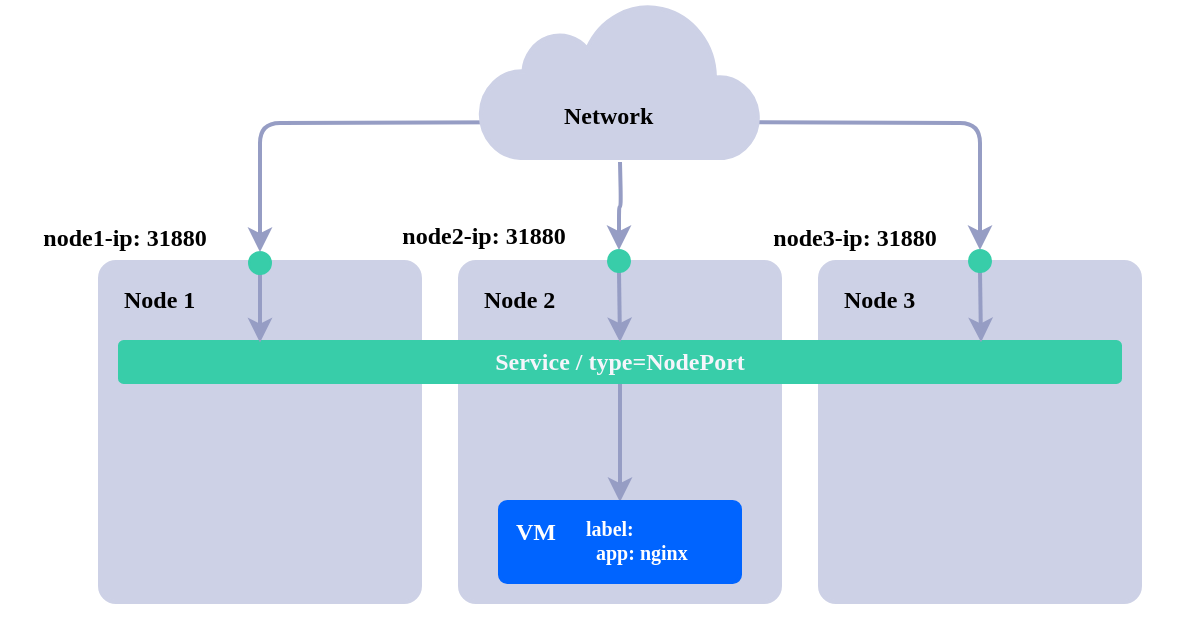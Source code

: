<mxfile>
    <diagram id="6EXt89o7fHejoy0miyVt" name="Page-1">
        <mxGraphModel dx="1069" dy="1911" grid="1" gridSize="10" guides="1" tooltips="1" connect="1" arrows="1" fold="1" page="1" pageScale="1" pageWidth="850" pageHeight="1100" math="0" shadow="0">
            <root>
                <mxCell id="0"/>
                <mxCell id="1" parent="0"/>
                <mxCell id="142" value="" style="rounded=0;whiteSpace=wrap;html=1;fontFamily=JetBrains Mono;fontSource=https%3A%2F%2Ffonts.googleapis.com%2Fcss%3Ffamily%3DJetBrains%2BMono;fontSize=14;fillColor=#FFFFFF;strokeColor=none;" parent="1" vertex="1">
                    <mxGeometry x="160" y="-80" width="590" height="310" as="geometry"/>
                </mxCell>
                <mxCell id="143" value="" style="rounded=1;whiteSpace=wrap;html=1;fillColor=#cdd1e6;strokeColor=#cdd1e6;arcSize=5;strokeWidth=2;fontFamily=JetBrains Mono;fontSource=https%3A%2F%2Ffonts.googleapis.com%2Fcss%3Ffamily%3DJetBrains%2BMono;fillStyle=auto;fontSize=10;" parent="1" vertex="1">
                    <mxGeometry x="210" y="50" width="160" height="170" as="geometry"/>
                </mxCell>
                <mxCell id="144" value="Node 1" style="text;html=1;strokeColor=none;fillColor=none;align=left;verticalAlign=middle;whiteSpace=wrap;rounded=0;fontColor=default;strokeWidth=2;fontFamily=JetBrains Mono;fontSource=https%3A%2F%2Ffonts.googleapis.com%2Fcss%3Ffamily%3DJetBrains%2BMono;fontSize=12;fontStyle=1;" parent="1" vertex="1">
                    <mxGeometry x="220" y="59" width="60" height="20" as="geometry"/>
                </mxCell>
                <mxCell id="145" value="" style="rounded=1;whiteSpace=wrap;html=1;fillColor=#cdd1e6;strokeColor=#cdd1e6;arcSize=5;strokeWidth=2;fontFamily=JetBrains Mono;fontSource=https%3A%2F%2Ffonts.googleapis.com%2Fcss%3Ffamily%3DJetBrains%2BMono;fillStyle=auto;fontSize=10;" parent="1" vertex="1">
                    <mxGeometry x="390" y="50" width="160" height="170" as="geometry"/>
                </mxCell>
                <mxCell id="146" value="Node 2" style="text;html=1;strokeColor=none;fillColor=none;align=left;verticalAlign=middle;whiteSpace=wrap;rounded=0;fontColor=default;strokeWidth=2;fontFamily=JetBrains Mono;fontSource=https%3A%2F%2Ffonts.googleapis.com%2Fcss%3Ffamily%3DJetBrains%2BMono;fontSize=12;fontStyle=1;" parent="1" vertex="1">
                    <mxGeometry x="400" y="59" width="60" height="20" as="geometry"/>
                </mxCell>
                <mxCell id="147" value="" style="rounded=1;whiteSpace=wrap;html=1;fillColor=#cdd1e6;strokeColor=#cdd1e6;arcSize=5;strokeWidth=2;fontFamily=JetBrains Mono;fontSource=https%3A%2F%2Ffonts.googleapis.com%2Fcss%3Ffamily%3DJetBrains%2BMono;fillStyle=auto;fontSize=10;" parent="1" vertex="1">
                    <mxGeometry x="570" y="50" width="160" height="170" as="geometry"/>
                </mxCell>
                <mxCell id="148" value="Node 3" style="text;html=1;strokeColor=none;fillColor=none;align=left;verticalAlign=middle;whiteSpace=wrap;rounded=0;fontColor=default;strokeWidth=2;fontFamily=JetBrains Mono;fontSource=https%3A%2F%2Ffonts.googleapis.com%2Fcss%3Ffamily%3DJetBrains%2BMono;fontSize=12;fontStyle=1;" parent="1" vertex="1">
                    <mxGeometry x="580" y="59" width="60" height="20" as="geometry"/>
                </mxCell>
                <mxCell id="189" style="edgeStyle=none;html=1;exitX=0.5;exitY=1;exitDx=0;exitDy=0;entryX=0.5;entryY=0;entryDx=0;entryDy=0;fontSize=10;strokeColor=#969dc4;strokeWidth=2;fillColor=#969dc4;" parent="1" source="188" edge="1">
                    <mxGeometry relative="1" as="geometry">
                        <mxPoint x="470" y="170" as="targetPoint"/>
                    </mxGeometry>
                </mxCell>
                <mxCell id="188" value="Service / type=NodePort" style="rounded=1;whiteSpace=wrap;html=1;strokeColor=#38cda9;strokeWidth=2;fontFamily=JetBrains Mono;fontSource=https%3A%2F%2Ffonts.googleapis.com%2Fcss%3Ffamily%3DJetBrains%2BMono;fontSize=12;fontColor=#f5f5fb;fillColor=#38cda9;arcSize=9;fontStyle=1" parent="1" vertex="1">
                    <mxGeometry x="220" y="90" width="500" height="20" as="geometry"/>
                </mxCell>
                <mxCell id="204" style="edgeStyle=none;html=1;exitX=0.5;exitY=1;exitDx=0;exitDy=0;strokeColor=#969dc4;strokeWidth=2;fontSize=10;entryX=0.14;entryY=0.013;entryDx=0;entryDy=0;entryPerimeter=0;fillColor=#969dc4;" parent="1" source="190" target="188" edge="1">
                    <mxGeometry relative="1" as="geometry">
                        <mxPoint x="327.6" y="90.4" as="targetPoint"/>
                    </mxGeometry>
                </mxCell>
                <mxCell id="190" value="" style="ellipse;whiteSpace=wrap;html=1;aspect=fixed;fontSize=10;fillColor=#38cda9;fontColor=#f5f5fb;strokeColor=#38cda9;" parent="1" vertex="1">
                    <mxGeometry x="284.5" y="45" width="11" height="11" as="geometry"/>
                </mxCell>
                <mxCell id="203" style="edgeStyle=none;html=1;exitX=0.5;exitY=1;exitDx=0;exitDy=0;entryX=0.5;entryY=0;entryDx=0;entryDy=0;fontSize=10;strokeColor=#969dc4;strokeWidth=2;fillColor=#969dc4;" parent="1" source="193" target="188" edge="1">
                    <mxGeometry relative="1" as="geometry"/>
                </mxCell>
                <mxCell id="193" value="" style="ellipse;whiteSpace=wrap;html=1;aspect=fixed;fontSize=10;fillColor=#38cda9;fontColor=#f5f5fb;strokeColor=#38cda9;" parent="1" vertex="1">
                    <mxGeometry x="464" y="44" width="11" height="11" as="geometry"/>
                </mxCell>
                <mxCell id="205" style="edgeStyle=none;html=1;exitX=0.5;exitY=1;exitDx=0;exitDy=0;strokeColor=#969dc4;strokeWidth=2;fontSize=10;entryX=0.861;entryY=0.004;entryDx=0;entryDy=0;entryPerimeter=0;fillColor=#969dc4;" parent="1" source="195" target="188" edge="1">
                    <mxGeometry relative="1" as="geometry">
                        <mxPoint x="651" y="90" as="targetPoint"/>
                    </mxGeometry>
                </mxCell>
                <mxCell id="195" value="" style="ellipse;whiteSpace=wrap;html=1;aspect=fixed;fontSize=10;fillColor=#38cda9;fontColor=#f5f5fb;strokeColor=#38cda9;" parent="1" vertex="1">
                    <mxGeometry x="644.5" y="44" width="11" height="11" as="geometry"/>
                </mxCell>
                <mxCell id="198" style="edgeStyle=orthogonalEdgeStyle;html=1;entryX=0.5;entryY=0;entryDx=0;entryDy=0;strokeColor=#969dc4;strokeWidth=2;fontFamily=JetBrains Mono;fontSource=https%3A%2F%2Ffonts.googleapis.com%2Fcss%3Ffamily%3DJetBrains%2BMono;fontSize=10;fontColor=#000000;fillColor=#969dc4;" parent="1" target="190" edge="1">
                    <mxGeometry relative="1" as="geometry">
                        <mxPoint x="435" y="-20" as="sourcePoint"/>
                    </mxGeometry>
                </mxCell>
                <mxCell id="199" style="edgeStyle=orthogonalEdgeStyle;html=1;entryX=0.5;entryY=0;entryDx=0;entryDy=0;strokeColor=#969dc4;strokeWidth=2;fontFamily=JetBrains Mono;fontSource=https%3A%2F%2Ffonts.googleapis.com%2Fcss%3Ffamily%3DJetBrains%2BMono;fontSize=10;fontColor=#000000;fillColor=#969dc4;" parent="1" target="193" edge="1">
                    <mxGeometry relative="1" as="geometry">
                        <mxPoint x="470" as="sourcePoint"/>
                    </mxGeometry>
                </mxCell>
                <mxCell id="200" style="edgeStyle=orthogonalEdgeStyle;html=1;entryX=0.5;entryY=0;entryDx=0;entryDy=0;strokeColor=#969dc4;strokeWidth=2;fontFamily=JetBrains Mono;fontSource=https%3A%2F%2Ffonts.googleapis.com%2Fcss%3Ffamily%3DJetBrains%2BMono;fontSize=10;fontColor=#000000;fillColor=#969dc4;" parent="1" target="195" edge="1">
                    <mxGeometry relative="1" as="geometry">
                        <mxPoint x="505" y="-20" as="sourcePoint"/>
                    </mxGeometry>
                </mxCell>
                <mxCell id="201" value="node2-ip: 31880" style="text;html=1;align=center;verticalAlign=middle;whiteSpace=wrap;rounded=0;fontSize=12;fontColor=#000000;fontFamily=JetBrains Mono;fontSource=https%3A%2F%2Ffonts.googleapis.com%2Fcss%3Ffamily%3DJetBrains%2BMono;fontStyle=1" parent="1" vertex="1">
                    <mxGeometry x="340" y="29" width="124" height="15" as="geometry"/>
                </mxCell>
                <mxCell id="206" value="node3-ip: 31880" style="text;html=1;align=center;verticalAlign=middle;whiteSpace=wrap;rounded=0;fontSize=12;fontColor=#000000;fontFamily=JetBrains Mono;fontSource=https%3A%2F%2Ffonts.googleapis.com%2Fcss%3Ffamily%3DJetBrains%2BMono;fontStyle=1" parent="1" vertex="1">
                    <mxGeometry x="530" y="30" width="114.5" height="15" as="geometry"/>
                </mxCell>
                <mxCell id="207" value="node1-ip: 31880" style="text;html=1;align=center;verticalAlign=middle;whiteSpace=wrap;rounded=0;fontSize=12;fontColor=#000000;fontFamily=JetBrains Mono;fontSource=https%3A%2F%2Ffonts.googleapis.com%2Fcss%3Ffamily%3DJetBrains%2BMono;fontStyle=1" parent="1" vertex="1">
                    <mxGeometry x="160" y="30" width="124.5" height="15" as="geometry"/>
                </mxCell>
                <mxCell id="215" value="" style="html=1;verticalLabelPosition=bottom;align=center;labelBackgroundColor=#ffffff;verticalAlign=top;strokeWidth=2;strokeColor=#cdd1e6;shadow=0;dashed=0;shape=mxgraph.ios7.icons.cloud;fontFamily=JetBrains Mono;fontSource=https%3A%2F%2Ffonts.googleapis.com%2Fcss%3Ffamily%3DJetBrains%2BMono;fontSize=12;fillColor=#cdd1e6;" vertex="1" parent="1">
                    <mxGeometry x="400" y="-80" width="140" height="78" as="geometry"/>
                </mxCell>
                <mxCell id="216" value="&lt;span style=&quot;font-size: 12px;&quot;&gt;&lt;font color=&quot;#000000&quot; style=&quot;font-size: 12px;&quot;&gt;Network&lt;/font&gt;&lt;/span&gt;" style="text;html=1;strokeColor=none;fillColor=none;align=left;verticalAlign=middle;whiteSpace=wrap;rounded=0;fontColor=#0066ff;strokeWidth=2;fontFamily=JetBrains Mono;fontSource=https%3A%2F%2Ffonts.googleapis.com%2Fcss%3Ffamily%3DJetBrains%2BMono;fontSize=12;fontStyle=1" vertex="1" parent="1">
                    <mxGeometry x="440" y="-33" width="60" height="20" as="geometry"/>
                </mxCell>
                <mxCell id="217" value="" style="rounded=1;whiteSpace=wrap;html=1;strokeColor=#0064ff;strokeWidth=2;fontFamily=JetBrains Mono;fontSource=https%3A%2F%2Ffonts.googleapis.com%2Fcss%3Ffamily%3DJetBrains%2BMono;fontSize=12;fontColor=#f5f5fb;fillColor=#0064ff;arcSize=9;" vertex="1" parent="1">
                    <mxGeometry x="410" y="170" width="120" height="40" as="geometry"/>
                </mxCell>
                <mxCell id="218" value="" style="group" vertex="1" connectable="0" parent="1">
                    <mxGeometry x="410" y="170" width="140" height="40" as="geometry"/>
                </mxCell>
                <mxCell id="219" value="VM" style="text;html=1;strokeColor=none;fillColor=none;align=left;verticalAlign=middle;whiteSpace=wrap;rounded=0;fontColor=#FFFFFF;strokeWidth=2;fontFamily=JetBrains Mono;fontSource=https%3A%2F%2Ffonts.googleapis.com%2Fcss%3Ffamily%3DJetBrains%2BMono;fontSize=12;fontStyle=1;" vertex="1" parent="218">
                    <mxGeometry x="5.5" y="4.5" width="60" height="20" as="geometry"/>
                </mxCell>
                <mxCell id="220" value="label:&#10;  app: nginx&#10;" style="text;strokeColor=none;fillColor=none;align=left;verticalAlign=top;whiteSpace=wrap;rounded=0;labelBackgroundColor=none;fontFamily=JetBrains Mono;fontSource=https%3A%2F%2Ffonts.googleapis.com%2Fcss%3Ffamily%3DJetBrains%2BMono;fontColor=#FFFFFF;fontSize=10;spacing=3;horizontal=1;fontStyle=1;" vertex="1" parent="218">
                    <mxGeometry x="40" width="100" height="29" as="geometry"/>
                </mxCell>
            </root>
        </mxGraphModel>
    </diagram>
</mxfile>
